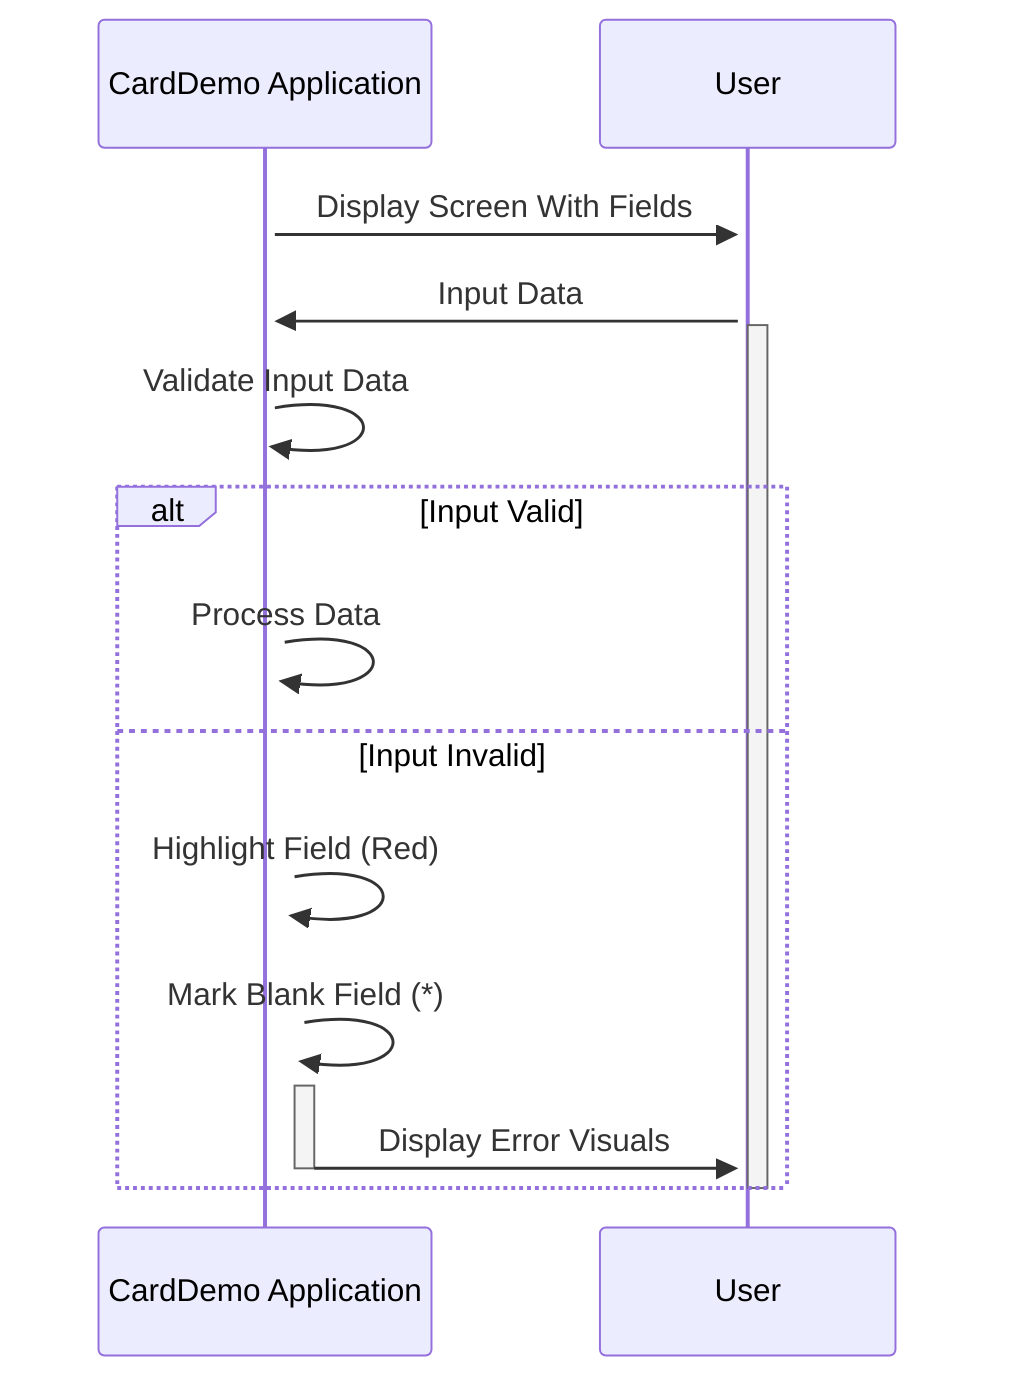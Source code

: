 sequenceDiagram
    %%Indicates the Participants involved in the process
    participant CardDemo Application
    participant User

    activate CardDemo Application
    CardDemo Application->>+User: Display Screen With Fields
    User->>CardDemo Application: Input Data
    activate User
    CardDemo Application->>+CardDemo Application: Validate Input Data
    alt Input Valid
        CardDemo Application->>+CardDemo Application: Process Data
    else Input Invalid
        CardDemo Application->>+CardDemo Application: Highlight Field (Red)
        CardDemo Application->>+CardDemo Application: Mark Blank Field (*)
        CardDemo Application->>User: Display Error Visuals
        deactivate CardDemo Application
    end
    deactivate User
